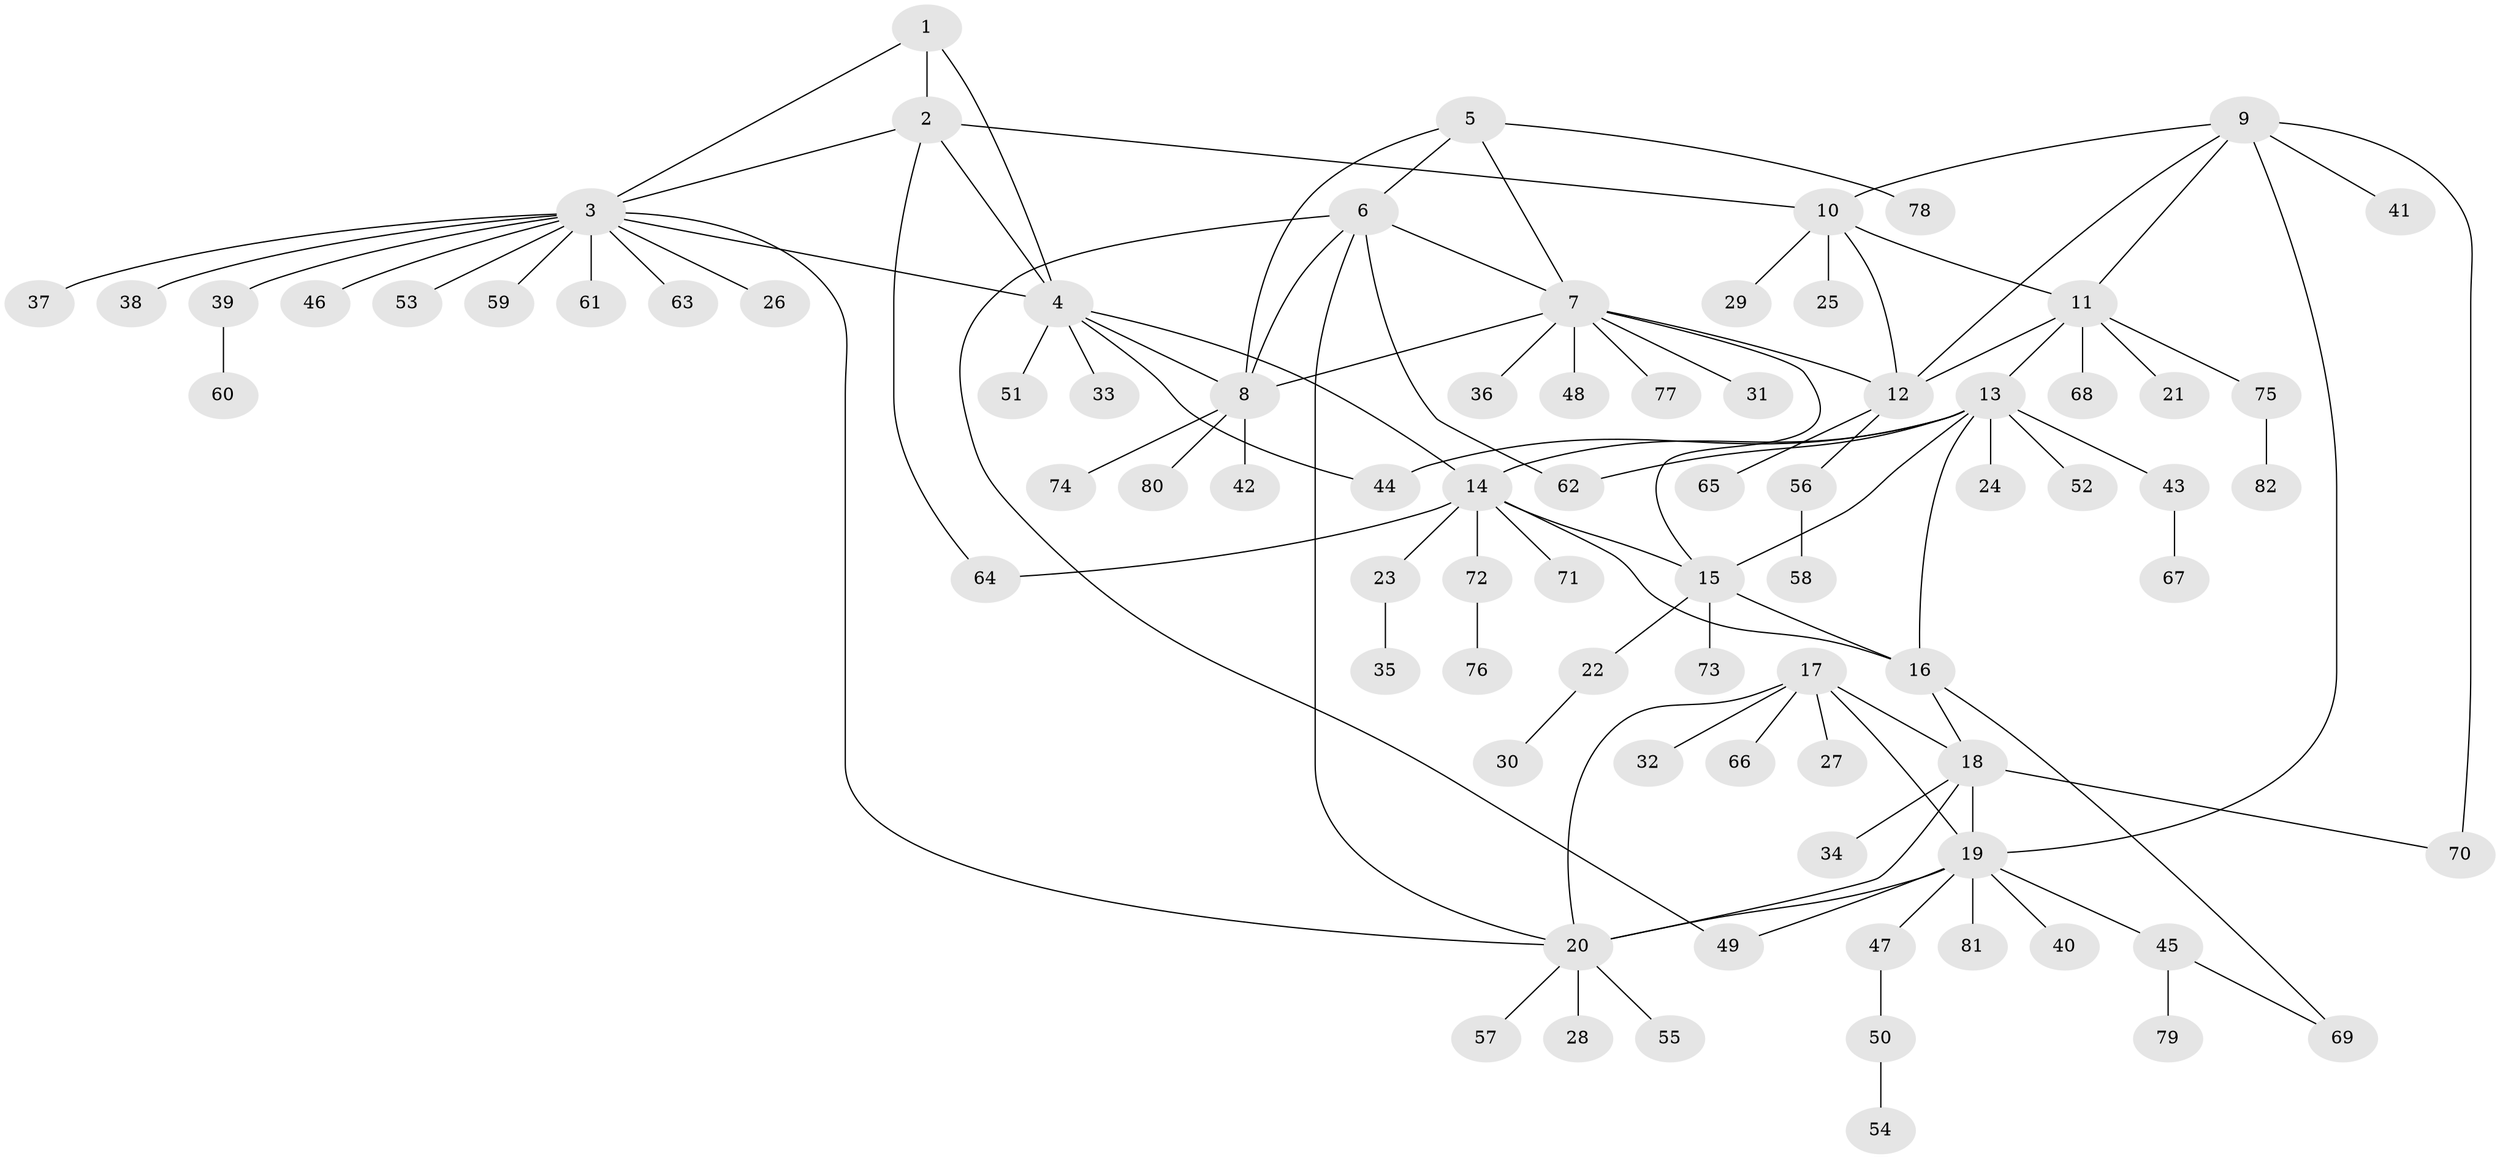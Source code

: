 // coarse degree distribution, {3: 0.03225806451612903, 8: 0.03225806451612903, 12: 0.016129032258064516, 7: 0.06451612903225806, 6: 0.03225806451612903, 5: 0.03225806451612903, 9: 0.03225806451612903, 4: 0.016129032258064516, 1: 0.6129032258064516, 2: 0.12903225806451613}
// Generated by graph-tools (version 1.1) at 2025/42/03/06/25 10:42:09]
// undirected, 82 vertices, 108 edges
graph export_dot {
graph [start="1"]
  node [color=gray90,style=filled];
  1;
  2;
  3;
  4;
  5;
  6;
  7;
  8;
  9;
  10;
  11;
  12;
  13;
  14;
  15;
  16;
  17;
  18;
  19;
  20;
  21;
  22;
  23;
  24;
  25;
  26;
  27;
  28;
  29;
  30;
  31;
  32;
  33;
  34;
  35;
  36;
  37;
  38;
  39;
  40;
  41;
  42;
  43;
  44;
  45;
  46;
  47;
  48;
  49;
  50;
  51;
  52;
  53;
  54;
  55;
  56;
  57;
  58;
  59;
  60;
  61;
  62;
  63;
  64;
  65;
  66;
  67;
  68;
  69;
  70;
  71;
  72;
  73;
  74;
  75;
  76;
  77;
  78;
  79;
  80;
  81;
  82;
  1 -- 2;
  1 -- 3;
  1 -- 4;
  2 -- 3;
  2 -- 4;
  2 -- 10;
  2 -- 64;
  3 -- 4;
  3 -- 20;
  3 -- 26;
  3 -- 37;
  3 -- 38;
  3 -- 39;
  3 -- 46;
  3 -- 53;
  3 -- 59;
  3 -- 61;
  3 -- 63;
  4 -- 8;
  4 -- 14;
  4 -- 33;
  4 -- 44;
  4 -- 51;
  5 -- 6;
  5 -- 7;
  5 -- 8;
  5 -- 78;
  6 -- 7;
  6 -- 8;
  6 -- 20;
  6 -- 49;
  6 -- 62;
  7 -- 8;
  7 -- 12;
  7 -- 15;
  7 -- 31;
  7 -- 36;
  7 -- 48;
  7 -- 77;
  8 -- 42;
  8 -- 74;
  8 -- 80;
  9 -- 10;
  9 -- 11;
  9 -- 12;
  9 -- 19;
  9 -- 41;
  9 -- 70;
  10 -- 11;
  10 -- 12;
  10 -- 25;
  10 -- 29;
  11 -- 12;
  11 -- 13;
  11 -- 21;
  11 -- 68;
  11 -- 75;
  12 -- 56;
  12 -- 65;
  13 -- 14;
  13 -- 15;
  13 -- 16;
  13 -- 24;
  13 -- 43;
  13 -- 44;
  13 -- 52;
  13 -- 62;
  14 -- 15;
  14 -- 16;
  14 -- 23;
  14 -- 64;
  14 -- 71;
  14 -- 72;
  15 -- 16;
  15 -- 22;
  15 -- 73;
  16 -- 18;
  16 -- 69;
  17 -- 18;
  17 -- 19;
  17 -- 20;
  17 -- 27;
  17 -- 32;
  17 -- 66;
  18 -- 19;
  18 -- 20;
  18 -- 34;
  18 -- 70;
  19 -- 20;
  19 -- 40;
  19 -- 45;
  19 -- 47;
  19 -- 49;
  19 -- 81;
  20 -- 28;
  20 -- 55;
  20 -- 57;
  22 -- 30;
  23 -- 35;
  39 -- 60;
  43 -- 67;
  45 -- 69;
  45 -- 79;
  47 -- 50;
  50 -- 54;
  56 -- 58;
  72 -- 76;
  75 -- 82;
}
